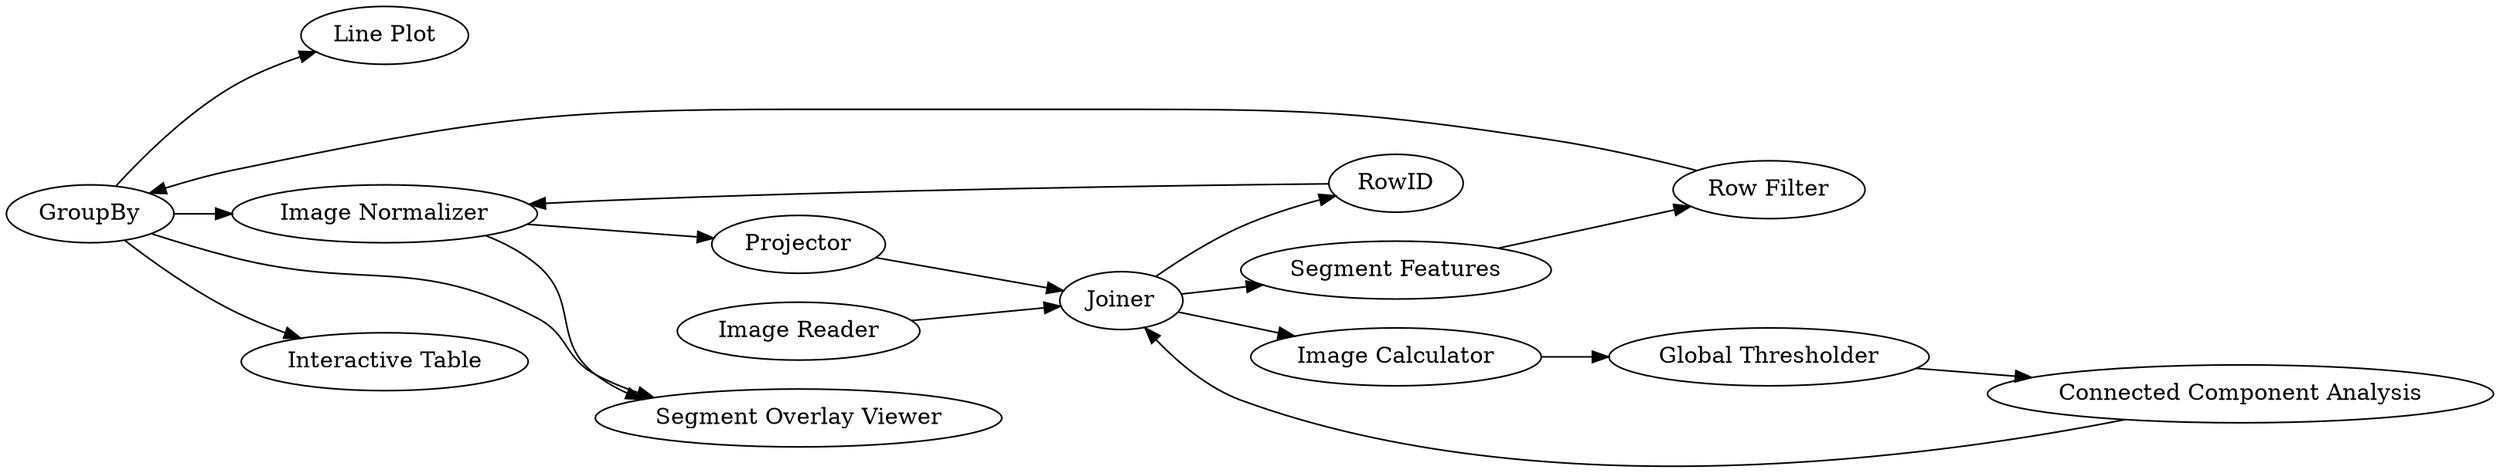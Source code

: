 digraph {
	68 -> 35
	68 -> 63
	70 -> 62
	62 -> 23
	54 -> 68
	66 -> 63
	63 -> 59
	22 -> 62
	64 -> 22
	63 -> 26
	68 -> 36
	62 -> 66
	39 -> 64
	23 -> 54
	59 -> 62
	68 -> 26
	62 -> 39
	64 [label="Global Thresholder"]
	35 [label="Line Plot"]
	62 [label=Joiner]
	66 [label=RowID]
	22 [label="Connected Component Analysis"]
	68 [label=GroupBy]
	70 [label="Image Reader"]
	36 [label="Interactive Table"]
	23 [label="Segment Features"]
	26 [label="Segment Overlay Viewer"]
	63 [label="Image Normalizer"]
	54 [label="Row Filter"]
	39 [label="Image Calculator"]
	59 [label=Projector]
	rankdir=LR
}
